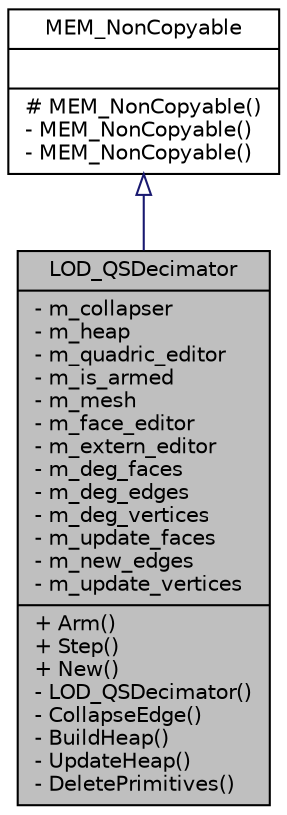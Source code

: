 digraph G
{
  edge [fontname="Helvetica",fontsize="10",labelfontname="Helvetica",labelfontsize="10"];
  node [fontname="Helvetica",fontsize="10",shape=record];
  Node1 [label="{LOD_QSDecimator\n|- m_collapser\l- m_heap\l- m_quadric_editor\l- m_is_armed\l- m_mesh\l- m_face_editor\l- m_extern_editor\l- m_deg_faces\l- m_deg_edges\l- m_deg_vertices\l- m_update_faces\l- m_new_edges\l- m_update_vertices\l|+ Arm()\l+ Step()\l+ New()\l- LOD_QSDecimator()\l- CollapseEdge()\l- BuildHeap()\l- UpdateHeap()\l- DeletePrimitives()\l}",height=0.2,width=0.4,color="black", fillcolor="grey75", style="filled" fontcolor="black"];
  Node2 -> Node1 [dir=back,color="midnightblue",fontsize="10",style="solid",arrowtail="empty",fontname="Helvetica"];
  Node2 [label="{MEM_NonCopyable\n||# MEM_NonCopyable()\l- MEM_NonCopyable()\l- MEM_NonCopyable()\l}",height=0.2,width=0.4,color="black", fillcolor="white", style="filled",URL="$d0/d40/classMEM__NonCopyable.html"];
}
